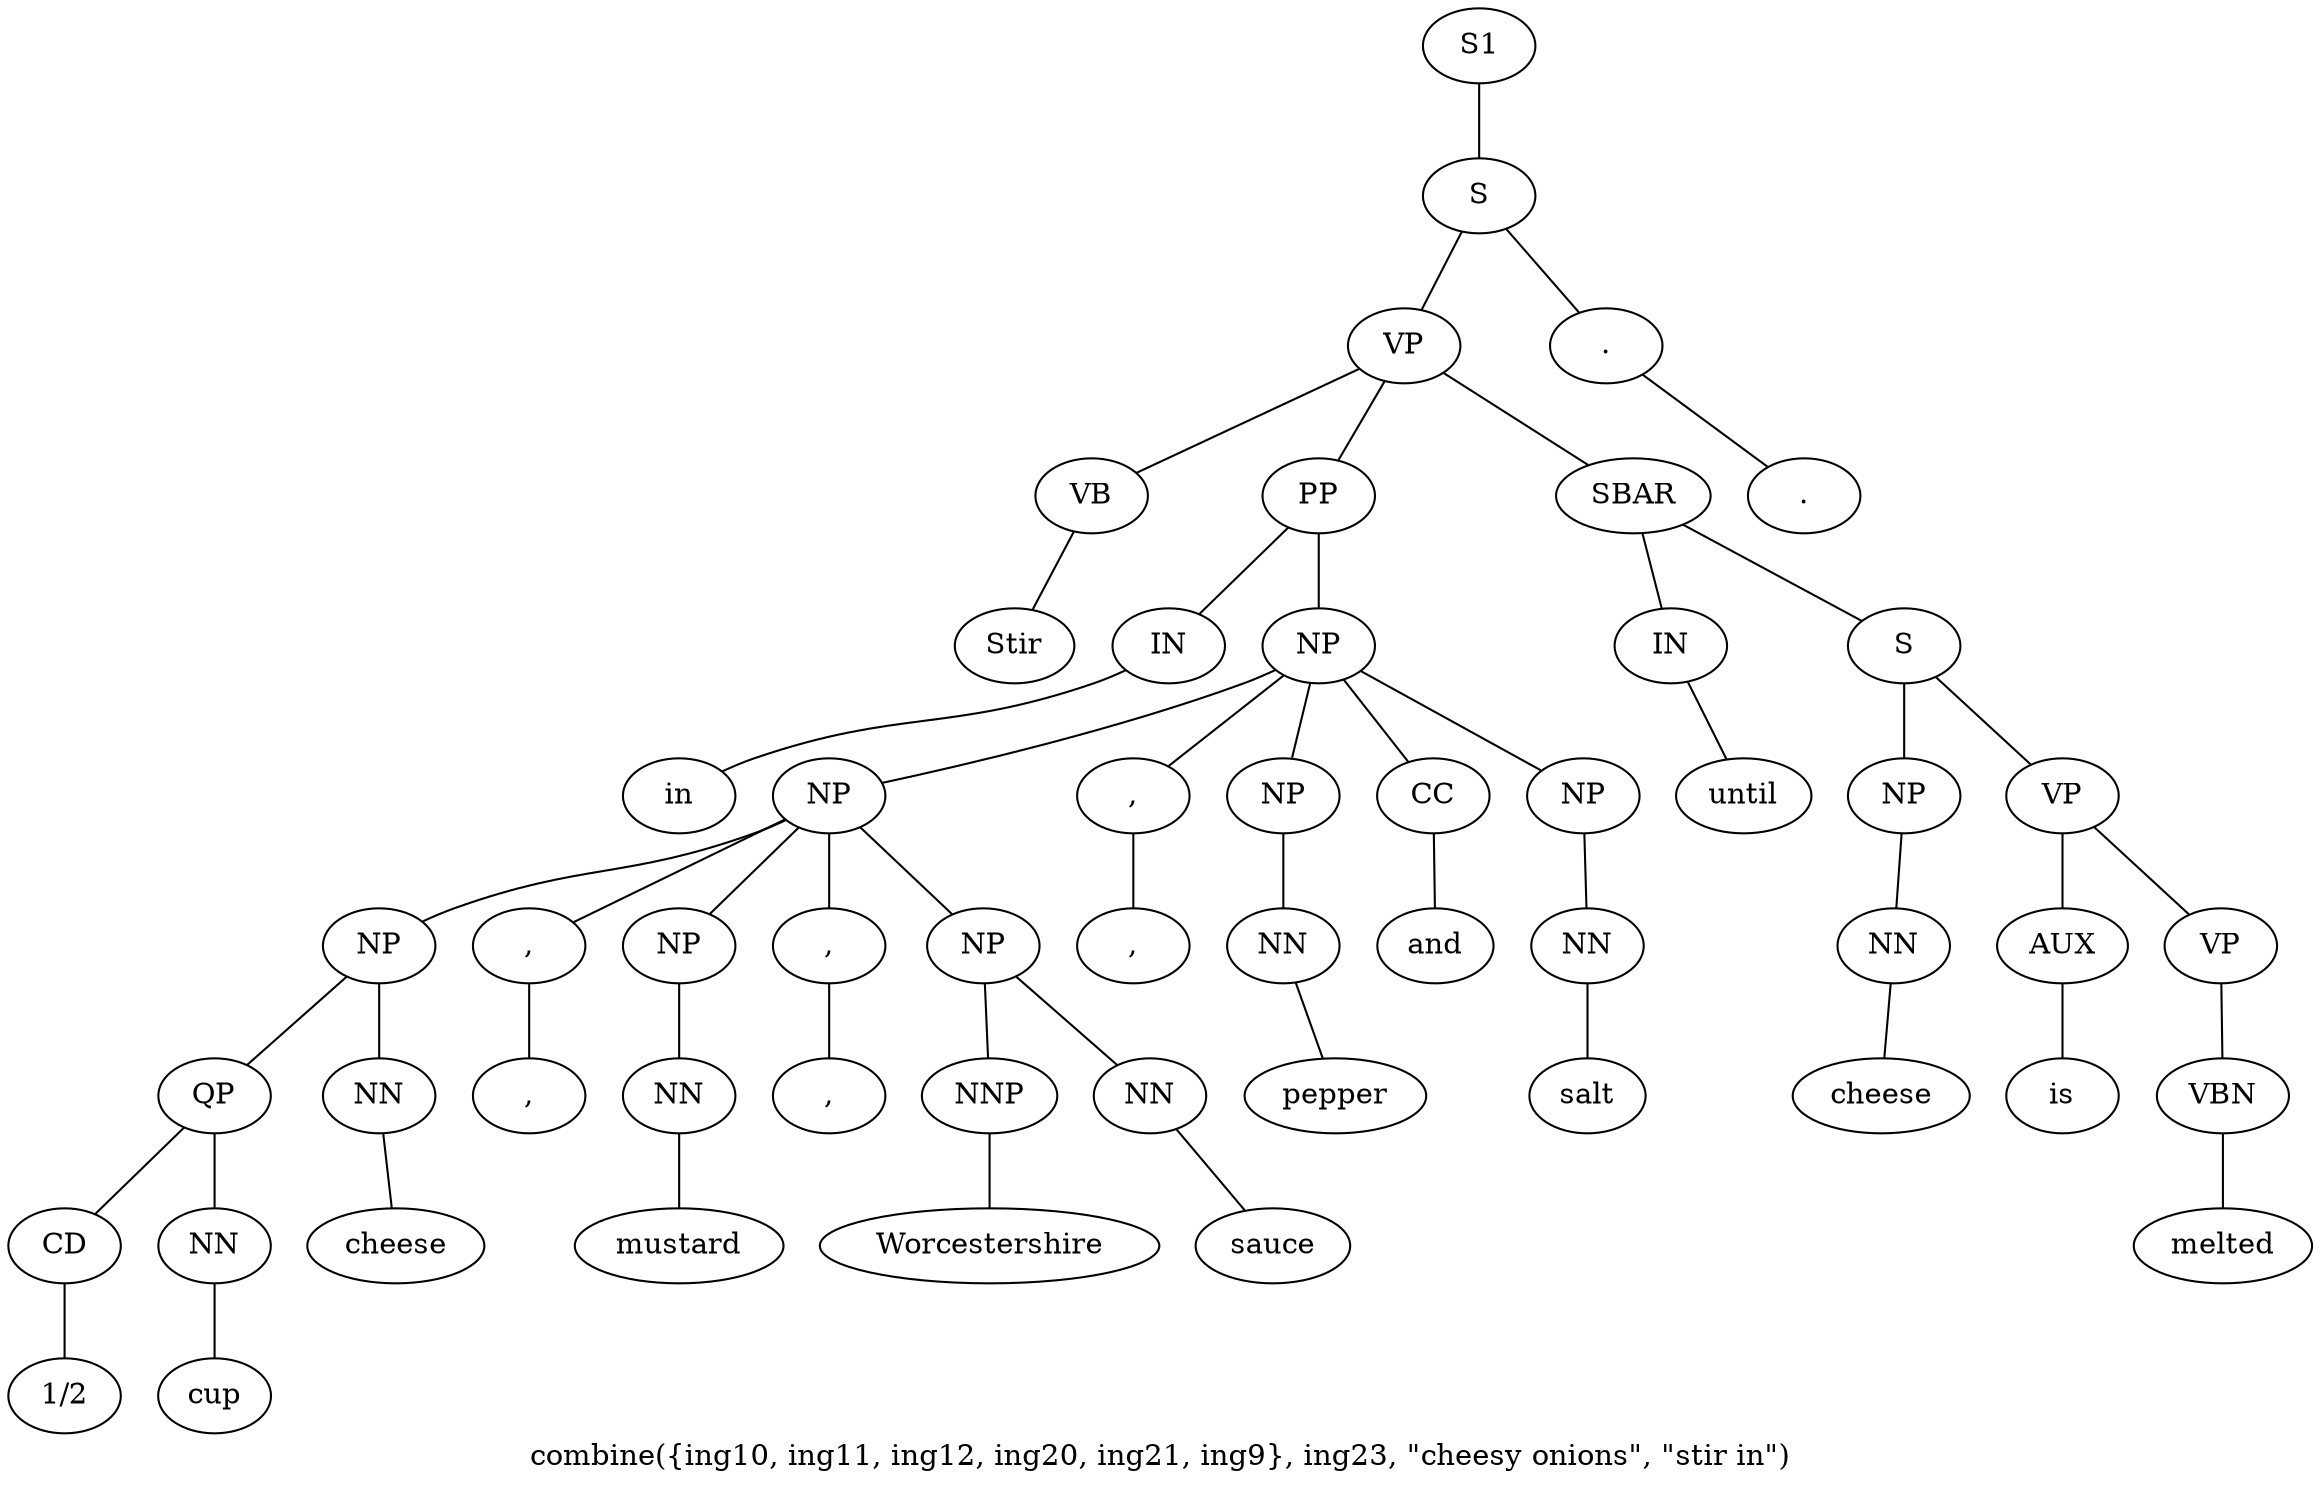 graph SyntaxGraph {
	label = "combine({ing10, ing11, ing12, ing20, ing21, ing9}, ing23, \"cheesy onions\", \"stir in\")";
	Node0 [label="S1"];
	Node1 [label="S"];
	Node2 [label="VP"];
	Node3 [label="VB"];
	Node4 [label="Stir"];
	Node5 [label="PP"];
	Node6 [label="IN"];
	Node7 [label="in"];
	Node8 [label="NP"];
	Node9 [label="NP"];
	Node10 [label="NP"];
	Node11 [label="QP"];
	Node12 [label="CD"];
	Node13 [label="1/2"];
	Node14 [label="NN"];
	Node15 [label="cup"];
	Node16 [label="NN"];
	Node17 [label="cheese"];
	Node18 [label=","];
	Node19 [label=","];
	Node20 [label="NP"];
	Node21 [label="NN"];
	Node22 [label="mustard"];
	Node23 [label=","];
	Node24 [label=","];
	Node25 [label="NP"];
	Node26 [label="NNP"];
	Node27 [label="Worcestershire"];
	Node28 [label="NN"];
	Node29 [label="sauce"];
	Node30 [label=","];
	Node31 [label=","];
	Node32 [label="NP"];
	Node33 [label="NN"];
	Node34 [label="pepper"];
	Node35 [label="CC"];
	Node36 [label="and"];
	Node37 [label="NP"];
	Node38 [label="NN"];
	Node39 [label="salt"];
	Node40 [label="SBAR"];
	Node41 [label="IN"];
	Node42 [label="until"];
	Node43 [label="S"];
	Node44 [label="NP"];
	Node45 [label="NN"];
	Node46 [label="cheese"];
	Node47 [label="VP"];
	Node48 [label="AUX"];
	Node49 [label="is"];
	Node50 [label="VP"];
	Node51 [label="VBN"];
	Node52 [label="melted"];
	Node53 [label="."];
	Node54 [label="."];

	Node0 -- Node1;
	Node1 -- Node2;
	Node1 -- Node53;
	Node2 -- Node3;
	Node2 -- Node5;
	Node2 -- Node40;
	Node3 -- Node4;
	Node5 -- Node6;
	Node5 -- Node8;
	Node6 -- Node7;
	Node8 -- Node9;
	Node8 -- Node30;
	Node8 -- Node32;
	Node8 -- Node35;
	Node8 -- Node37;
	Node9 -- Node10;
	Node9 -- Node18;
	Node9 -- Node20;
	Node9 -- Node23;
	Node9 -- Node25;
	Node10 -- Node11;
	Node10 -- Node16;
	Node11 -- Node12;
	Node11 -- Node14;
	Node12 -- Node13;
	Node14 -- Node15;
	Node16 -- Node17;
	Node18 -- Node19;
	Node20 -- Node21;
	Node21 -- Node22;
	Node23 -- Node24;
	Node25 -- Node26;
	Node25 -- Node28;
	Node26 -- Node27;
	Node28 -- Node29;
	Node30 -- Node31;
	Node32 -- Node33;
	Node33 -- Node34;
	Node35 -- Node36;
	Node37 -- Node38;
	Node38 -- Node39;
	Node40 -- Node41;
	Node40 -- Node43;
	Node41 -- Node42;
	Node43 -- Node44;
	Node43 -- Node47;
	Node44 -- Node45;
	Node45 -- Node46;
	Node47 -- Node48;
	Node47 -- Node50;
	Node48 -- Node49;
	Node50 -- Node51;
	Node51 -- Node52;
	Node53 -- Node54;
}